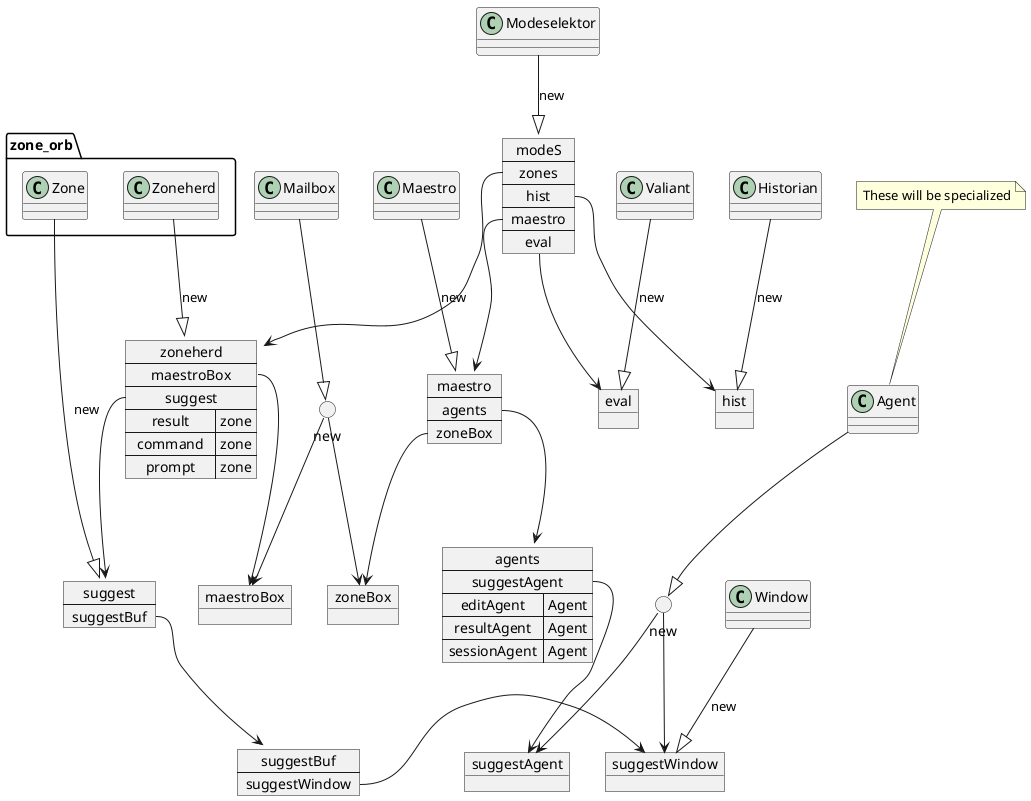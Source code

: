 
@startuml
class Modeselektor
class Historian
package zone_orb <<Folder>> {
   class Zoneherd
   class Zone
}
class Valiant
class Maestro
class Agent
note top: These will be specialized
class Window
class Mailbox


object hist

object eval


object suggestWindow

map suggestBuf {
   suggestWindow *-> suggestWindow
}

map suggest {
   suggestBuf *--> suggestBuf
}

object zoneBox

object maestroBox

map zoneherd {
    maestroBox *--> maestroBox
    suggest *--> suggest
    result  => zone
    command => zone
    prompt   => zone
}

object suggestAgent

map agents {
   suggestAgent *--> suggestAgent
   editAgent => Agent
   resultAgent => Agent
   sessionAgent => Agent
}

map maestro {
   agents *--> agents
   zoneBox *--> zoneBox
}

map modeS {
   zones *--> zoneherd
   hist  *--> hist
   maestro *--> maestro
   eval    *--> eval
}

circle "new" as newSuggestAgent
circle "new" as newZoneMailbox

Modeselektor --|> modeS : new
Zoneherd --|> zoneherd : new
Zone --|> suggest : new
Historian --|> hist : new
Valiant --|> eval : new
Maestro --|> maestro : new
Agent --|> newSuggestAgent
Mailbox --|> newZoneMailbox
Window --|> suggestWindow : new
newSuggestAgent --> suggestAgent
newSuggestAgent --> suggestWindow
newZoneMailbox --> zoneBox
newZoneMailbox --> maestroBox
@enduml
